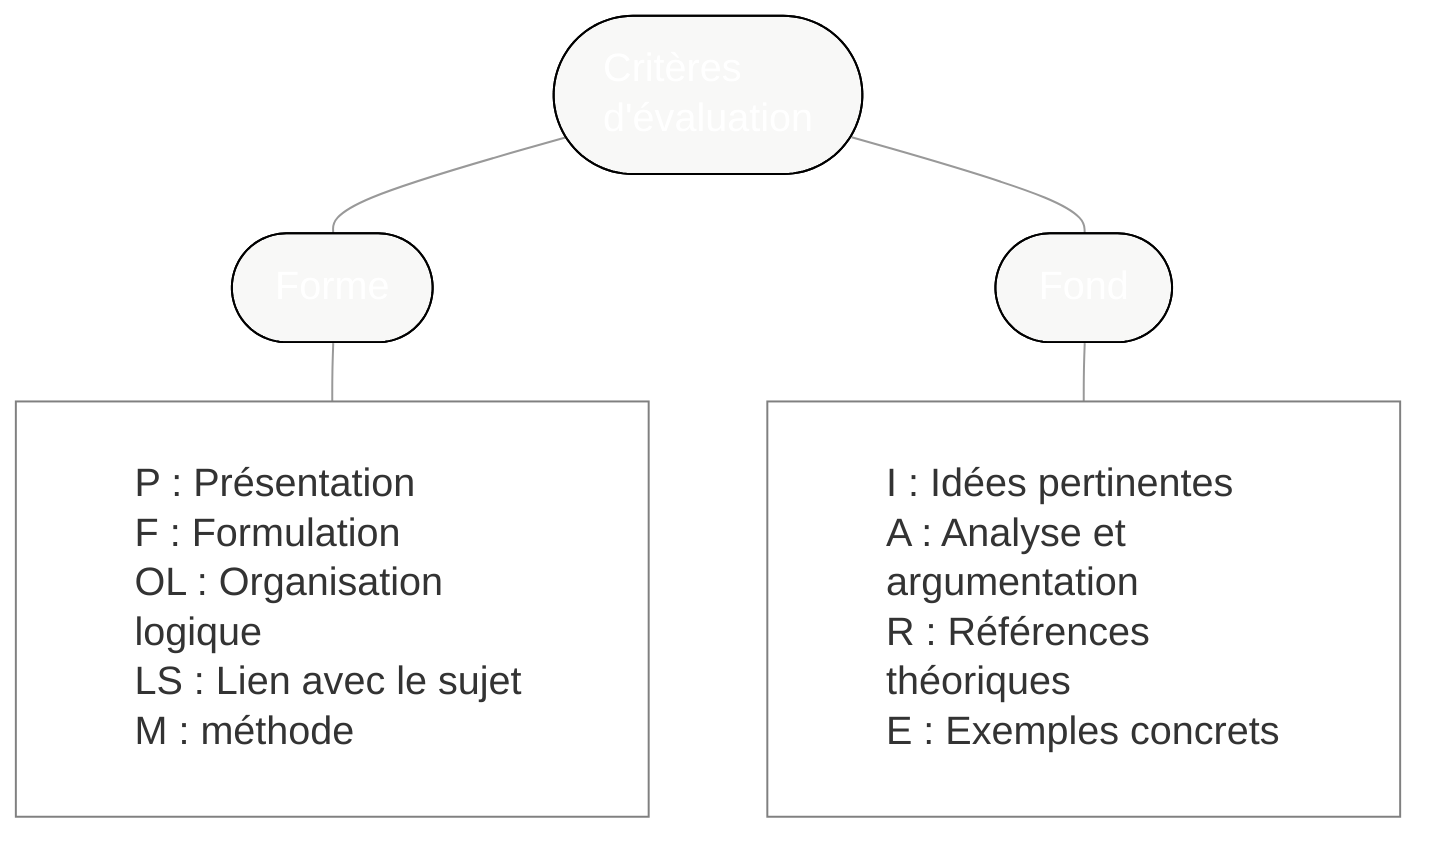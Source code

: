 %%{init{"theme":"base","themeCSS":"* {line-height:1.25em!important; font-size:20px; text-align:left!important;} g[id*=\"A\"] span {font-size:1.01em; color:white; display:block; text-align:center!important} g[id*=\"A\"] rect {fill:black}  g[id*=\"V\"] * {} g[id*=\"B\"] span {font-size:0.9em; color:white; display:block; text-align:center!important} g[id*=\"B\"] rect {fill:#6f0000; stroke:transparent} g[id*=\"C\"] rect {fill:white; stroke:grey} g[id*=\"C\"] span {font-size:0.75em; display:block;} g[id*=\"D\"] span, g[id*=\"E\"] span {font-size:0.7em; display:block;} g[id*=\"D\"] rect, g[id*=\"E\"] rect {stroke:transparent!important}.edge-thickness-normal{stroke-width:1px; stroke:#999;} .edge-thickness-thick{stroke-width:1px!important;} .edge-pattern-dotted{stroke:transparent}","themeVariables":{"secondaryColor":"white","primaryColor":"hsl(60,9%,97%)","primaryBorderColor":"black"},"flowchart":{"htmlLabels":true,"padding":30,"rankSpacing":30,"nodeSpacing":60}} }%%
flowchart TD
A1(["Critères
d'évaluation"])

B1(["Forme"])
B2(["Fond"])

C1["P : Présentation
F : Formulation
OL : Organisation logique
LS : Lien avec le sujet
M : méthode"]
C2["I : Idées pertinentes
A : Analyse et argumentation
R : Références théoriques
E : Exemples concrets"]

A1 === B1 & B2

B1 --- C1
B2 --- C2